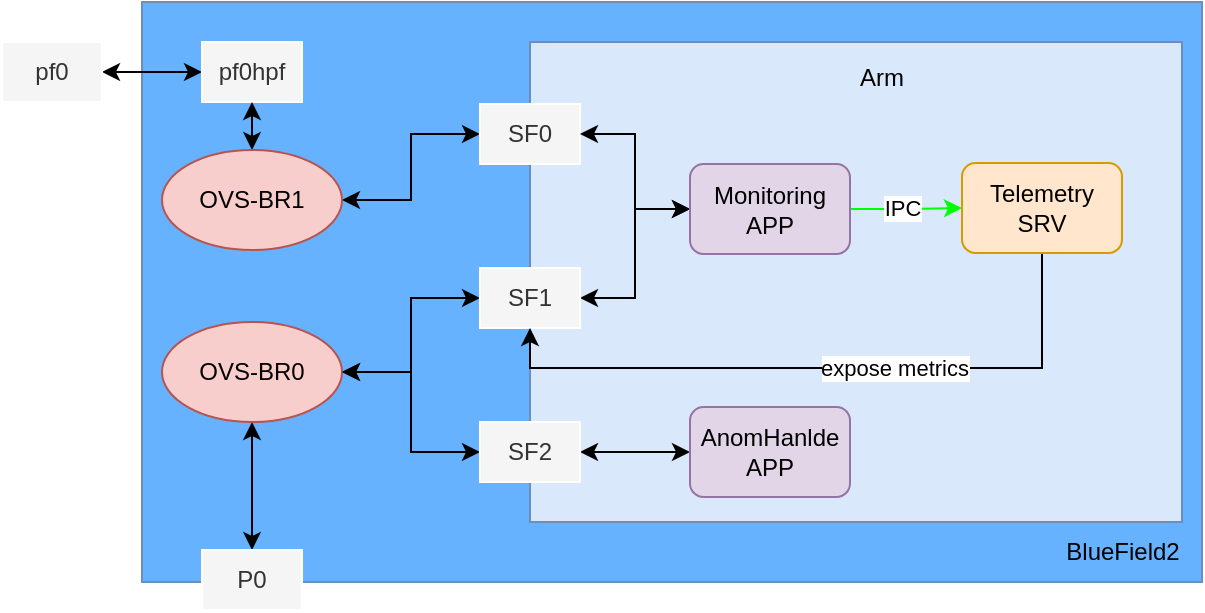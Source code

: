 <mxfile version="21.6.9" type="github">
  <diagram name="第 1 页" id="f-w1hROpVEtGUasfpLYD">
    <mxGraphModel dx="1379" dy="751" grid="1" gridSize="10" guides="1" tooltips="1" connect="1" arrows="1" fold="1" page="1" pageScale="1" pageWidth="827" pageHeight="1169" math="0" shadow="0">
      <root>
        <mxCell id="0" />
        <mxCell id="1" parent="0" />
        <mxCell id="sjk9gGX9ZU6b4HF3eAcp-3" value="" style="rounded=0;whiteSpace=wrap;html=1;fillColor=#66B2FF;strokeColor=#6c8ebf;" parent="1" vertex="1">
          <mxGeometry x="100" y="240" width="530" height="290" as="geometry" />
        </mxCell>
        <mxCell id="sjk9gGX9ZU6b4HF3eAcp-4" value="BlueField2" style="text;html=1;strokeColor=none;fillColor=none;align=center;verticalAlign=middle;whiteSpace=wrap;rounded=0;" parent="1" vertex="1">
          <mxGeometry x="470" y="373" width="60" height="30" as="geometry" />
        </mxCell>
        <mxCell id="sjk9gGX9ZU6b4HF3eAcp-5" style="edgeStyle=orthogonalEdgeStyle;rounded=0;orthogonalLoop=1;jettySize=auto;html=1;exitX=1;exitY=0.5;exitDx=0;exitDy=0;entryX=0;entryY=0.5;entryDx=0;entryDy=0;startArrow=classic;startFill=1;endArrow=classic;endFill=1;" parent="1" source="sjk9gGX9ZU6b4HF3eAcp-6" target="sjk9gGX9ZU6b4HF3eAcp-7" edge="1">
          <mxGeometry relative="1" as="geometry" />
        </mxCell>
        <mxCell id="sjk9gGX9ZU6b4HF3eAcp-6" value="pf0" style="rounded=0;whiteSpace=wrap;html=1;fillColor=#f5f5f5;fontColor=#333333;strokeColor=#FFFFFF;" parent="1" vertex="1">
          <mxGeometry x="30" y="260" width="50" height="30" as="geometry" />
        </mxCell>
        <mxCell id="sjk9gGX9ZU6b4HF3eAcp-7" value="pf0hpf" style="rounded=0;whiteSpace=wrap;html=1;fillColor=#f5f5f5;fontColor=#333333;strokeColor=#FFFFFF;" parent="1" vertex="1">
          <mxGeometry x="130" y="260" width="50" height="30" as="geometry" />
        </mxCell>
        <mxCell id="sjk9gGX9ZU6b4HF3eAcp-8" value="" style="rounded=0;whiteSpace=wrap;html=1;fillColor=#dae8fc;strokeColor=#6c8ebf;" parent="1" vertex="1">
          <mxGeometry x="294" y="260" width="326" height="240" as="geometry" />
        </mxCell>
        <mxCell id="sjk9gGX9ZU6b4HF3eAcp-9" value="Arm" style="text;html=1;strokeColor=none;fillColor=none;align=center;verticalAlign=middle;whiteSpace=wrap;rounded=0;" parent="1" vertex="1">
          <mxGeometry x="440" y="262.5" width="60" height="30" as="geometry" />
        </mxCell>
        <mxCell id="sjk9gGX9ZU6b4HF3eAcp-10" style="edgeStyle=orthogonalEdgeStyle;rounded=0;orthogonalLoop=1;jettySize=auto;html=1;exitX=0.5;exitY=0;exitDx=0;exitDy=0;entryX=0.5;entryY=1;entryDx=0;entryDy=0;startArrow=classic;startFill=1;" parent="1" source="2AEfRt7zGCj3sC36dEaS-5" target="sjk9gGX9ZU6b4HF3eAcp-7" edge="1">
          <mxGeometry relative="1" as="geometry">
            <mxPoint x="155" y="314" as="sourcePoint" />
          </mxGeometry>
        </mxCell>
        <mxCell id="sjk9gGX9ZU6b4HF3eAcp-12" style="edgeStyle=orthogonalEdgeStyle;rounded=0;orthogonalLoop=1;jettySize=auto;html=1;exitX=0.5;exitY=1;exitDx=0;exitDy=0;startArrow=classic;startFill=1;" parent="1" source="2AEfRt7zGCj3sC36dEaS-3" target="sjk9gGX9ZU6b4HF3eAcp-19" edge="1">
          <mxGeometry relative="1" as="geometry">
            <mxPoint x="155" y="420" as="sourcePoint" />
          </mxGeometry>
        </mxCell>
        <mxCell id="sjk9gGX9ZU6b4HF3eAcp-13" style="edgeStyle=orthogonalEdgeStyle;rounded=0;orthogonalLoop=1;jettySize=auto;html=1;exitX=1;exitY=0.5;exitDx=0;exitDy=0;entryX=0;entryY=0.5;entryDx=0;entryDy=0;startArrow=classic;startFill=1;" parent="1" source="2AEfRt7zGCj3sC36dEaS-3" target="sjk9gGX9ZU6b4HF3eAcp-18" edge="1">
          <mxGeometry relative="1" as="geometry">
            <mxPoint x="190" y="410" as="sourcePoint" />
          </mxGeometry>
        </mxCell>
        <mxCell id="sjk9gGX9ZU6b4HF3eAcp-15" style="edgeStyle=orthogonalEdgeStyle;rounded=0;orthogonalLoop=1;jettySize=auto;html=1;exitX=0;exitY=0.5;exitDx=0;exitDy=0;entryX=1;entryY=0.5;entryDx=0;entryDy=0;startArrow=classic;startFill=1;" parent="1" source="sjk9gGX9ZU6b4HF3eAcp-16" target="2AEfRt7zGCj3sC36dEaS-5" edge="1">
          <mxGeometry relative="1" as="geometry">
            <mxPoint x="190" y="324" as="targetPoint" />
          </mxGeometry>
        </mxCell>
        <mxCell id="sjk9gGX9ZU6b4HF3eAcp-16" value="SF0" style="rounded=0;whiteSpace=wrap;html=1;fillColor=#f5f5f5;fontColor=#333333;strokeColor=#FFFFFF;" parent="1" vertex="1">
          <mxGeometry x="269" y="291" width="50" height="30" as="geometry" />
        </mxCell>
        <mxCell id="sjk9gGX9ZU6b4HF3eAcp-17" style="edgeStyle=orthogonalEdgeStyle;rounded=0;orthogonalLoop=1;jettySize=auto;html=1;exitX=1;exitY=0.5;exitDx=0;exitDy=0;entryX=0;entryY=0.5;entryDx=0;entryDy=0;startArrow=classic;startFill=1;" parent="1" source="sjk9gGX9ZU6b4HF3eAcp-18" target="sjk9gGX9ZU6b4HF3eAcp-21" edge="1">
          <mxGeometry relative="1" as="geometry" />
        </mxCell>
        <mxCell id="sjk9gGX9ZU6b4HF3eAcp-18" value="SF1" style="rounded=0;whiteSpace=wrap;html=1;fillColor=#f5f5f5;fontColor=#333333;strokeColor=#FFFFFF;" parent="1" vertex="1">
          <mxGeometry x="269" y="373" width="50" height="30" as="geometry" />
        </mxCell>
        <mxCell id="sjk9gGX9ZU6b4HF3eAcp-19" value="P0" style="rounded=0;whiteSpace=wrap;html=1;fillColor=#f5f5f5;fontColor=#333333;strokeColor=#FFFFFF;" parent="1" vertex="1">
          <mxGeometry x="130" y="514" width="50" height="30" as="geometry" />
        </mxCell>
        <mxCell id="sjk9gGX9ZU6b4HF3eAcp-20" style="edgeStyle=orthogonalEdgeStyle;rounded=0;orthogonalLoop=1;jettySize=auto;html=1;exitX=0;exitY=0.5;exitDx=0;exitDy=0;startArrow=classic;startFill=1;entryX=1;entryY=0.5;entryDx=0;entryDy=0;" parent="1" source="sjk9gGX9ZU6b4HF3eAcp-21" target="sjk9gGX9ZU6b4HF3eAcp-16" edge="1">
          <mxGeometry relative="1" as="geometry" />
        </mxCell>
        <mxCell id="2AEfRt7zGCj3sC36dEaS-8" style="edgeStyle=orthogonalEdgeStyle;rounded=0;orthogonalLoop=1;jettySize=auto;html=1;exitX=1;exitY=0.5;exitDx=0;exitDy=0;entryX=0;entryY=0.5;entryDx=0;entryDy=0;strokeColor=#00FF00;" parent="1" source="sjk9gGX9ZU6b4HF3eAcp-21" target="2AEfRt7zGCj3sC36dEaS-7" edge="1">
          <mxGeometry relative="1" as="geometry" />
        </mxCell>
        <mxCell id="2AEfRt7zGCj3sC36dEaS-9" value="IPC" style="edgeLabel;html=1;align=center;verticalAlign=middle;resizable=0;points=[];" parent="2AEfRt7zGCj3sC36dEaS-8" vertex="1" connectable="0">
          <mxGeometry x="-0.071" y="1" relative="1" as="geometry">
            <mxPoint as="offset" />
          </mxGeometry>
        </mxCell>
        <mxCell id="sjk9gGX9ZU6b4HF3eAcp-21" value="Monitoring&lt;br&gt;APP" style="rounded=1;whiteSpace=wrap;html=1;fillColor=#e1d5e7;strokeColor=#9673a6;" parent="1" vertex="1">
          <mxGeometry x="374" y="321" width="80" height="45" as="geometry" />
        </mxCell>
        <mxCell id="2AEfRt7zGCj3sC36dEaS-3" value="OVS-BR0" style="ellipse;whiteSpace=wrap;html=1;fillColor=#f8cecc;strokeColor=#b85450;" parent="1" vertex="1">
          <mxGeometry x="110" y="400" width="90" height="50" as="geometry" />
        </mxCell>
        <mxCell id="2AEfRt7zGCj3sC36dEaS-5" value="OVS-BR1" style="ellipse;whiteSpace=wrap;html=1;fillColor=#f8cecc;strokeColor=#b85450;" parent="1" vertex="1">
          <mxGeometry x="110" y="314" width="90" height="50" as="geometry" />
        </mxCell>
        <mxCell id="2AEfRt7zGCj3sC36dEaS-10" style="edgeStyle=orthogonalEdgeStyle;rounded=0;orthogonalLoop=1;jettySize=auto;html=1;exitX=0.5;exitY=1;exitDx=0;exitDy=0;entryX=0.5;entryY=1;entryDx=0;entryDy=0;" parent="1" source="2AEfRt7zGCj3sC36dEaS-7" target="sjk9gGX9ZU6b4HF3eAcp-18" edge="1">
          <mxGeometry relative="1" as="geometry" />
        </mxCell>
        <mxCell id="2AEfRt7zGCj3sC36dEaS-11" value="expose metrics" style="edgeLabel;html=1;align=center;verticalAlign=middle;resizable=0;points=[];" parent="2AEfRt7zGCj3sC36dEaS-10" vertex="1" connectable="0">
          <mxGeometry x="-0.209" relative="1" as="geometry">
            <mxPoint as="offset" />
          </mxGeometry>
        </mxCell>
        <mxCell id="2AEfRt7zGCj3sC36dEaS-7" value="Telemetry&lt;br&gt;SRV" style="rounded=1;whiteSpace=wrap;html=1;fillColor=#ffe6cc;strokeColor=#d79b00;" parent="1" vertex="1">
          <mxGeometry x="510" y="320.5" width="80" height="45" as="geometry" />
        </mxCell>
        <mxCell id="2AEfRt7zGCj3sC36dEaS-14" style="edgeStyle=orthogonalEdgeStyle;rounded=0;orthogonalLoop=1;jettySize=auto;html=1;exitX=0;exitY=0.5;exitDx=0;exitDy=0;entryX=1;entryY=0.5;entryDx=0;entryDy=0;startArrow=classic;startFill=1;" parent="1" source="2AEfRt7zGCj3sC36dEaS-13" target="2AEfRt7zGCj3sC36dEaS-3" edge="1">
          <mxGeometry relative="1" as="geometry" />
        </mxCell>
        <mxCell id="2AEfRt7zGCj3sC36dEaS-16" style="edgeStyle=orthogonalEdgeStyle;rounded=0;orthogonalLoop=1;jettySize=auto;html=1;exitX=1;exitY=0.5;exitDx=0;exitDy=0;entryX=0;entryY=0.5;entryDx=0;entryDy=0;startArrow=classic;startFill=1;" parent="1" source="2AEfRt7zGCj3sC36dEaS-13" target="2AEfRt7zGCj3sC36dEaS-15" edge="1">
          <mxGeometry relative="1" as="geometry" />
        </mxCell>
        <mxCell id="2AEfRt7zGCj3sC36dEaS-13" value="SF2" style="rounded=0;whiteSpace=wrap;html=1;fillColor=#f5f5f5;fontColor=#333333;strokeColor=#FFFFFF;" parent="1" vertex="1">
          <mxGeometry x="269" y="450" width="50" height="30" as="geometry" />
        </mxCell>
        <mxCell id="2AEfRt7zGCj3sC36dEaS-15" value="AnomHanlde&lt;br&gt;APP" style="rounded=1;whiteSpace=wrap;html=1;fillColor=#e1d5e7;strokeColor=#9673a6;" parent="1" vertex="1">
          <mxGeometry x="374" y="442.5" width="80" height="45" as="geometry" />
        </mxCell>
        <mxCell id="2AEfRt7zGCj3sC36dEaS-17" value="BlueField2" style="text;html=1;align=center;verticalAlign=middle;resizable=0;points=[];autosize=1;strokeColor=none;fillColor=none;" parent="1" vertex="1">
          <mxGeometry x="550" y="500" width="80" height="30" as="geometry" />
        </mxCell>
      </root>
    </mxGraphModel>
  </diagram>
</mxfile>
